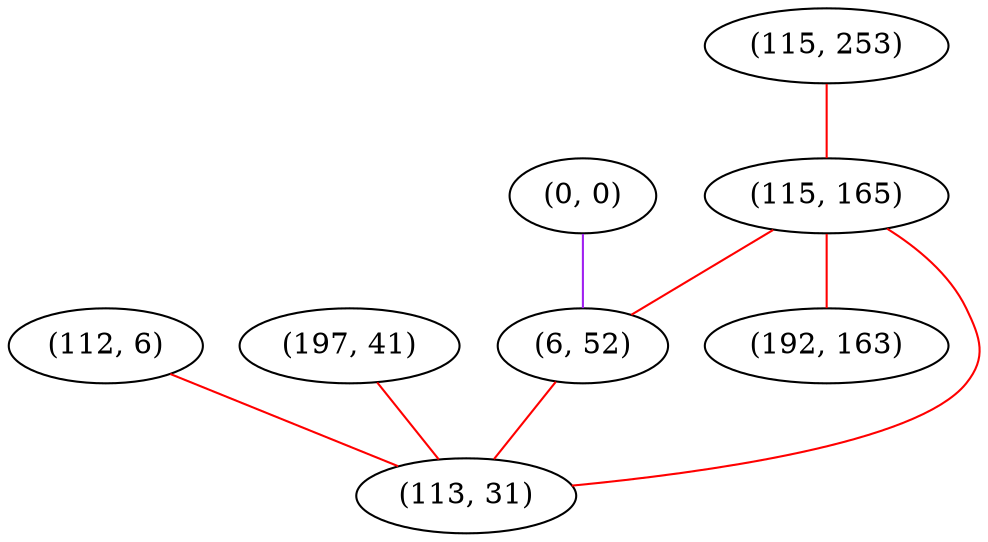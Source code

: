 graph "" {
"(112, 6)";
"(0, 0)";
"(197, 41)";
"(115, 253)";
"(115, 165)";
"(6, 52)";
"(192, 163)";
"(113, 31)";
"(112, 6)" -- "(113, 31)"  [color=red, key=0, weight=1];
"(0, 0)" -- "(6, 52)"  [color=purple, key=0, weight=4];
"(197, 41)" -- "(113, 31)"  [color=red, key=0, weight=1];
"(115, 253)" -- "(115, 165)"  [color=red, key=0, weight=1];
"(115, 165)" -- "(6, 52)"  [color=red, key=0, weight=1];
"(115, 165)" -- "(192, 163)"  [color=red, key=0, weight=1];
"(115, 165)" -- "(113, 31)"  [color=red, key=0, weight=1];
"(6, 52)" -- "(113, 31)"  [color=red, key=0, weight=1];
}
